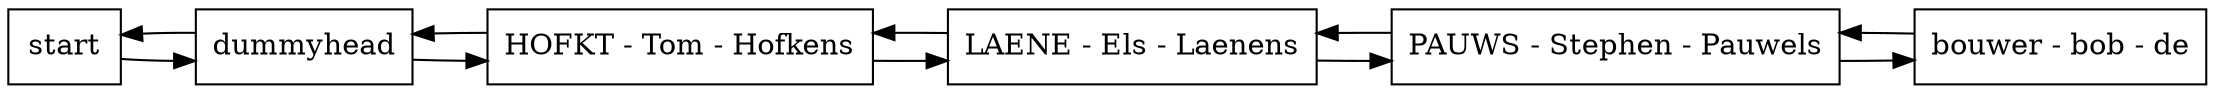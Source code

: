 digraph 234{node [shape=record];
rankdir=LR;
start[label= start];
dummyhead[];
start -> dummyhead;
dummyhead -> start;
dummyhead -> HOFKT;
HOFKT -> dummyhead;
HOFKT[label="HOFKT - Tom - Hofkens"];
LAENE[label="LAENE - Els - Laenens"];
HOFKT -> LAENE;
LAENE -> HOFKT;
PAUWS[label="PAUWS - Stephen - Pauwels"];
LAENE -> PAUWS;
PAUWS -> LAENE;
bouwer[label="bouwer - bob - de"];
PAUWS -> bouwer;
bouwer -> PAUWS;
}